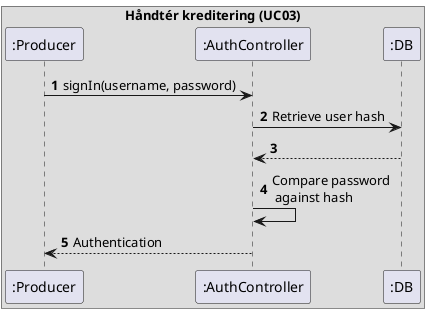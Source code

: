 @startuml
'https://plantuml.com/sequence-diagram

autonumber

box "Håndtér kreditering (UC03)"
    participant ":Producer" as producer
    participant ":AuthController" as authController
    participant ":DB" as db
end box

producer -> authController : signIn(username, password)
authController -> db : Retrieve user hash
authController <-- db
authController -> authController : Compare password\n against hash
producer <-- authController : Authentication

@enduml